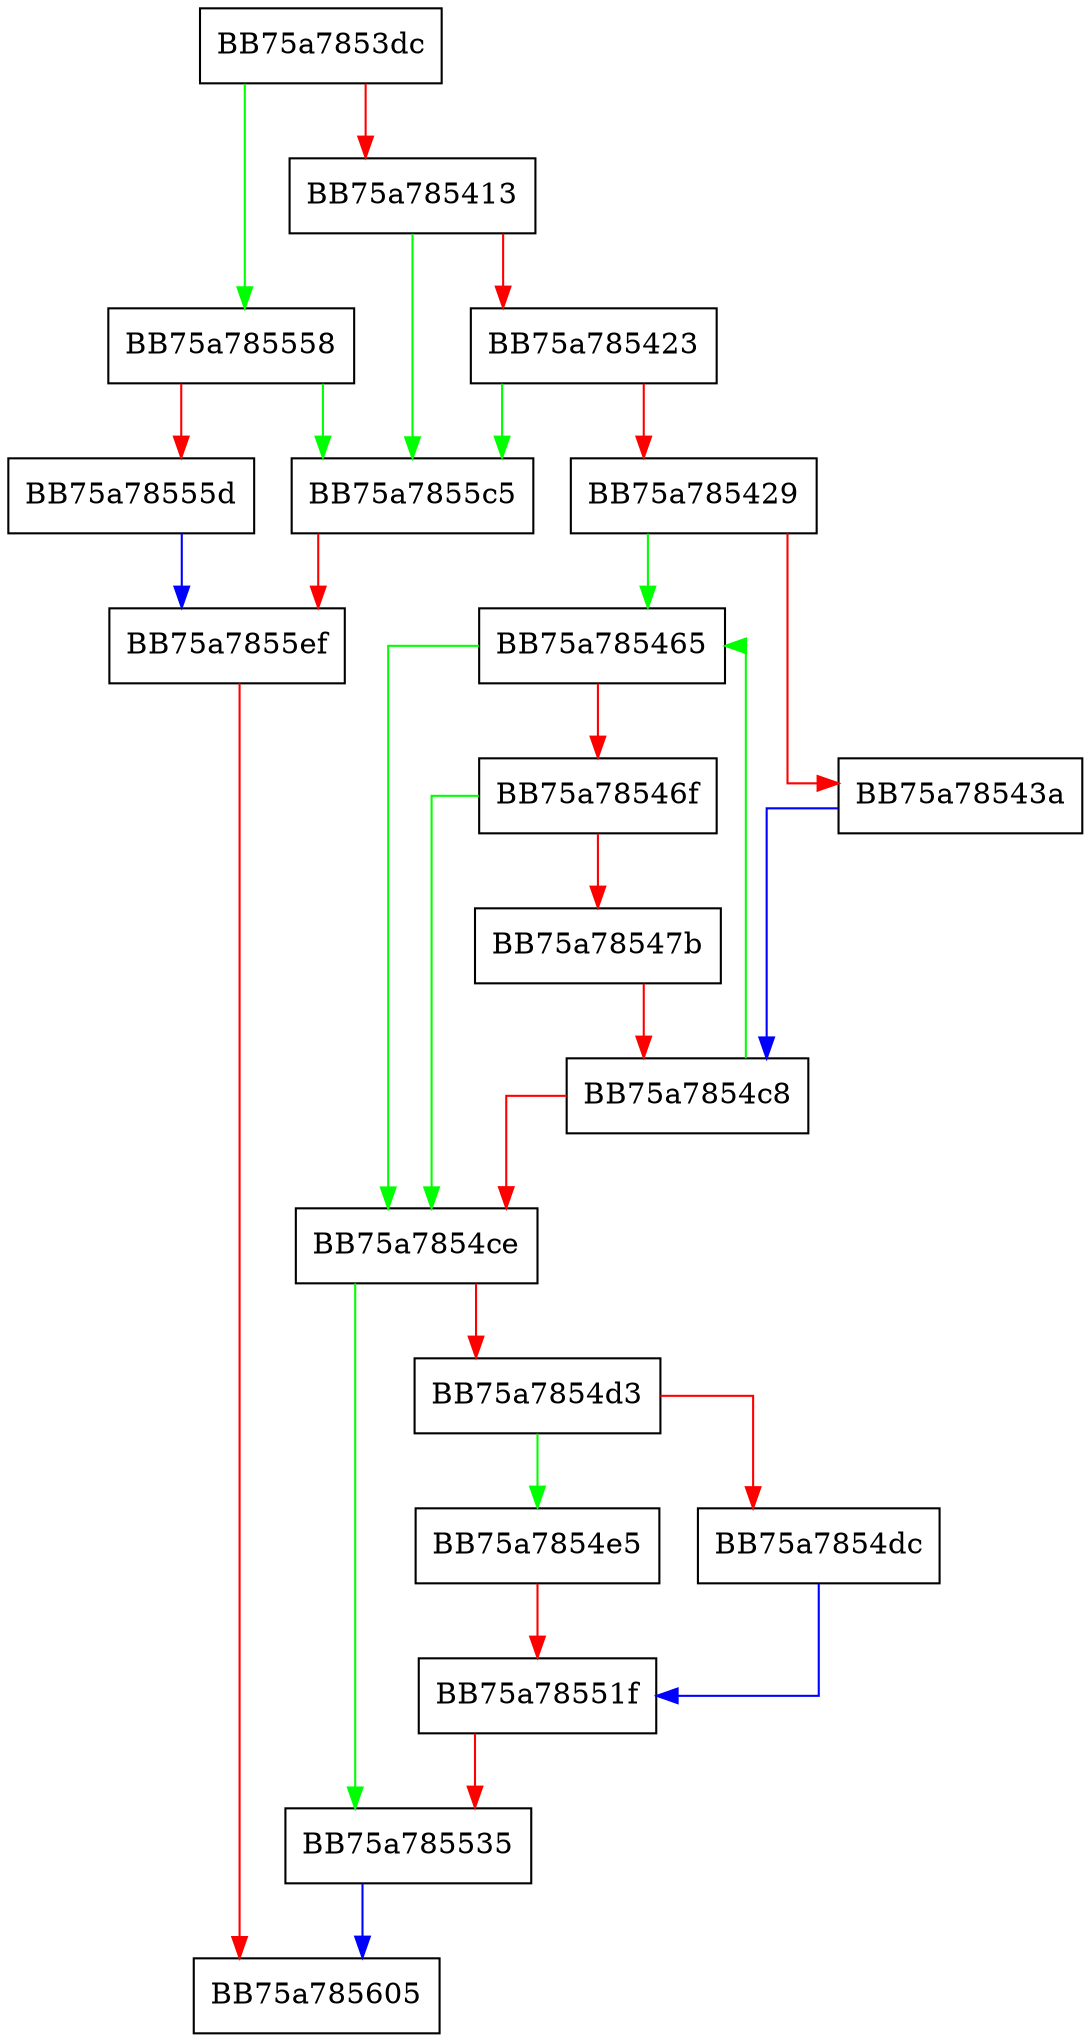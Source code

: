 digraph getArrayType {
  node [shape="box"];
  graph [splines=ortho];
  BB75a7853dc -> BB75a785558 [color="green"];
  BB75a7853dc -> BB75a785413 [color="red"];
  BB75a785413 -> BB75a7855c5 [color="green"];
  BB75a785413 -> BB75a785423 [color="red"];
  BB75a785423 -> BB75a7855c5 [color="green"];
  BB75a785423 -> BB75a785429 [color="red"];
  BB75a785429 -> BB75a785465 [color="green"];
  BB75a785429 -> BB75a78543a [color="red"];
  BB75a78543a -> BB75a7854c8 [color="blue"];
  BB75a785465 -> BB75a7854ce [color="green"];
  BB75a785465 -> BB75a78546f [color="red"];
  BB75a78546f -> BB75a7854ce [color="green"];
  BB75a78546f -> BB75a78547b [color="red"];
  BB75a78547b -> BB75a7854c8 [color="red"];
  BB75a7854c8 -> BB75a785465 [color="green"];
  BB75a7854c8 -> BB75a7854ce [color="red"];
  BB75a7854ce -> BB75a785535 [color="green"];
  BB75a7854ce -> BB75a7854d3 [color="red"];
  BB75a7854d3 -> BB75a7854e5 [color="green"];
  BB75a7854d3 -> BB75a7854dc [color="red"];
  BB75a7854dc -> BB75a78551f [color="blue"];
  BB75a7854e5 -> BB75a78551f [color="red"];
  BB75a78551f -> BB75a785535 [color="red"];
  BB75a785535 -> BB75a785605 [color="blue"];
  BB75a785558 -> BB75a7855c5 [color="green"];
  BB75a785558 -> BB75a78555d [color="red"];
  BB75a78555d -> BB75a7855ef [color="blue"];
  BB75a7855c5 -> BB75a7855ef [color="red"];
  BB75a7855ef -> BB75a785605 [color="red"];
}